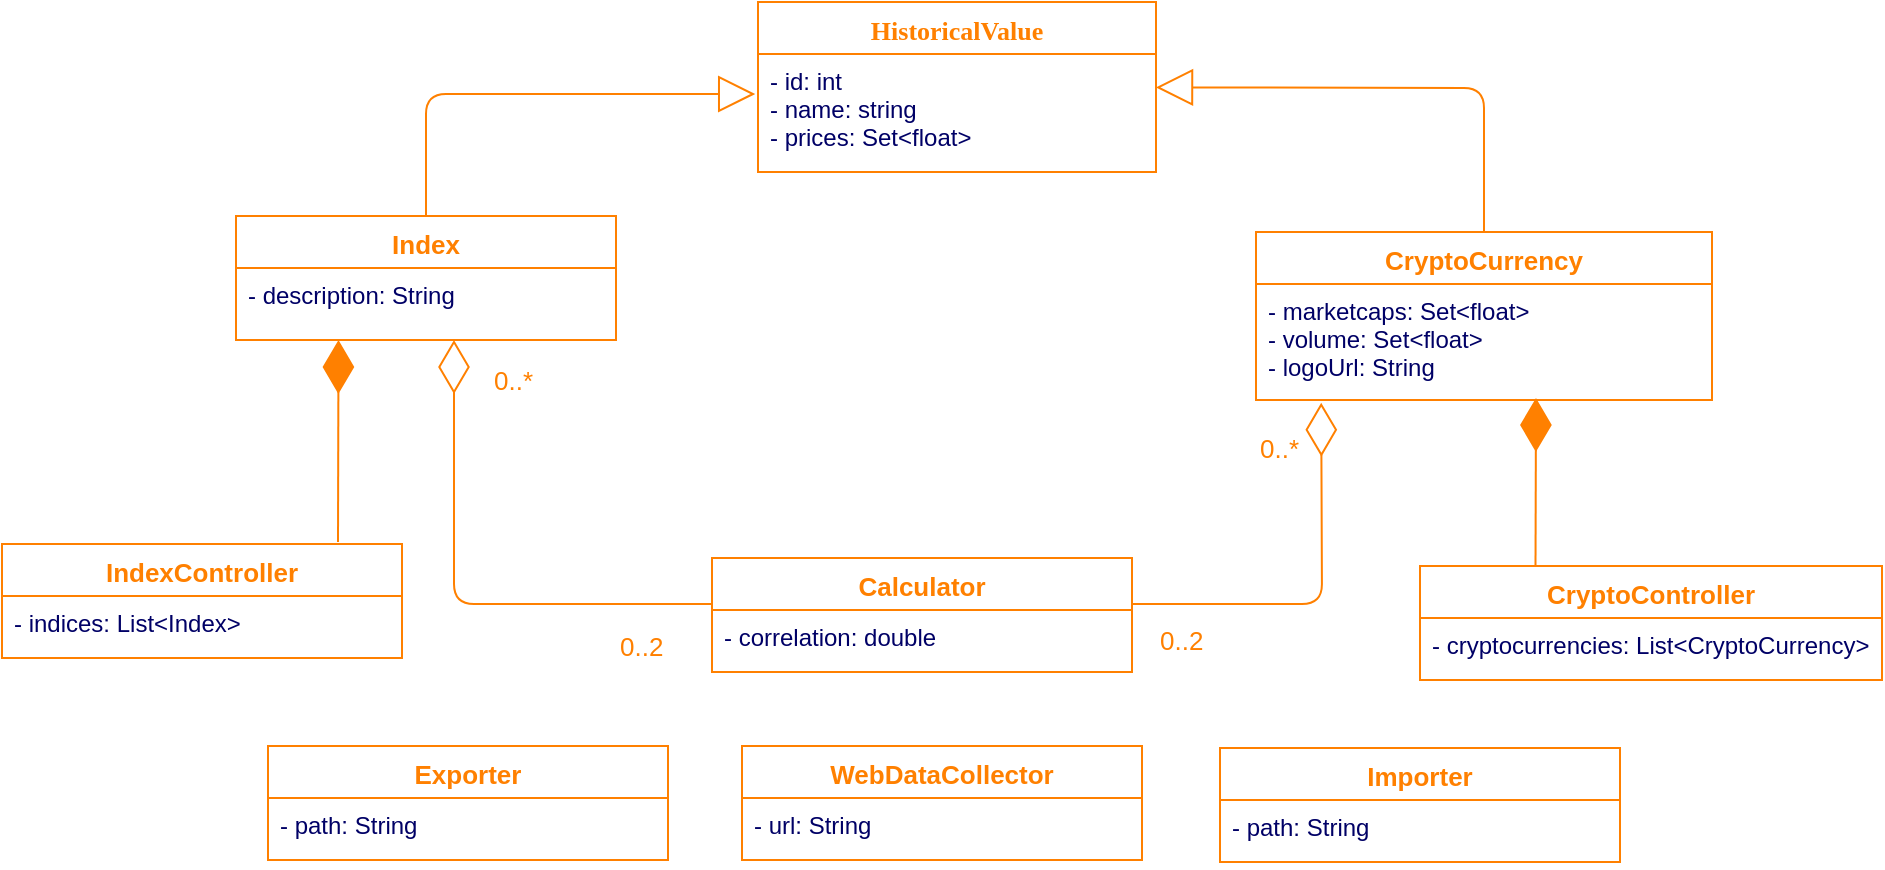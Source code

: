 <mxfile version="15.8.2"><diagram id="e50d5a8b-f89a-59a1-6115-5f8c8060d788" name="Page-1"><mxGraphModel dx="1221" dy="573" grid="0" gridSize="10" guides="1" tooltips="1" connect="1" arrows="1" fold="1" page="1" pageScale="1" pageWidth="1169" pageHeight="827" math="0" shadow="0"><root><mxCell id="0"/><mxCell id="1" parent="0"/><mxCell id="41fe28ffb9dbdb2c-1" value="Calculator" style="swimlane;fontStyle=1;align=center;verticalAlign=top;childLayout=stackLayout;horizontal=1;startSize=26;horizontalStack=0;resizeParent=1;resizeParentMax=0;resizeLast=0;collapsible=1;marginBottom=0;swimlaneFillColor=#ffffff;strokeColor=#FF8000;strokeWidth=1;fillColor=none;fontSize=13;fontColor=#FF8000;" parent="1" vertex="1"><mxGeometry x="398" y="319" width="210" height="57" as="geometry"><mxRectangle x="10" y="120" width="60" height="26" as="alternateBounds"/></mxGeometry></mxCell><mxCell id="6v_K55ufkizz2zR33iL5-13" value="- correlation: double" style="text;strokeColor=none;fillColor=none;align=left;verticalAlign=top;spacingLeft=4;spacingRight=4;overflow=hidden;rotatable=0;points=[[0,0.5],[1,0.5]];portConstraint=eastwest;fontColor=#000066;" vertex="1" parent="41fe28ffb9dbdb2c-1"><mxGeometry y="26" width="210" height="31" as="geometry"/></mxCell><mxCell id="41fe28ffb9dbdb2c-8" value="" style="endArrow=diamondThin;endFill=0;endSize=24;html=1;strokeColor=#FF8000;fontSize=13;fontColor=#000066;entryX=0.143;entryY=1.024;entryPerimeter=0;entryDx=0;entryDy=0;" parent="1" target="41fe28ffb9dbdb2c-27" edge="1"><mxGeometry width="160" relative="1" as="geometry"><mxPoint x="608" y="342" as="sourcePoint"/><mxPoint x="502.93" y="242" as="targetPoint"/><Array as="points"><mxPoint x="703" y="342"/></Array></mxGeometry></mxCell><mxCell id="41fe28ffb9dbdb2c-11" value="0..2" style="text;html=1;resizable=0;points=[];autosize=1;align=left;verticalAlign=top;spacingTop=-4;fontSize=13;fontColor=#FF8000;" parent="1" vertex="1"><mxGeometry x="620" y="350" width="32" height="16" as="geometry"/></mxCell><mxCell id="41fe28ffb9dbdb2c-22" value="Index" style="swimlane;fontStyle=1;align=center;verticalAlign=top;childLayout=stackLayout;horizontal=1;startSize=26;horizontalStack=0;resizeParent=1;resizeParentMax=0;resizeLast=0;collapsible=1;marginBottom=0;swimlaneFillColor=#ffffff;strokeColor=#FF8000;strokeWidth=1;fillColor=none;fontSize=13;fontColor=#FF8000;" parent="1" vertex="1"><mxGeometry x="160" y="148" width="190" height="62" as="geometry"/></mxCell><mxCell id="41fe28ffb9dbdb2c-23" value="- description: String" style="text;strokeColor=none;fillColor=none;align=left;verticalAlign=top;spacingLeft=4;spacingRight=4;overflow=hidden;rotatable=0;points=[[0,0.5],[1,0.5]];portConstraint=eastwest;fontColor=#000066;" parent="41fe28ffb9dbdb2c-22" vertex="1"><mxGeometry y="26" width="190" height="36" as="geometry"/></mxCell><mxCell id="41fe28ffb9dbdb2c-26" value="CryptoCurrency" style="swimlane;fontStyle=1;align=center;verticalAlign=top;childLayout=stackLayout;horizontal=1;startSize=26;horizontalStack=0;resizeParent=1;resizeParentMax=0;resizeLast=0;collapsible=1;marginBottom=0;swimlaneFillColor=#ffffff;strokeColor=#FF8000;strokeWidth=1;fillColor=none;fontSize=13;fontColor=#FF8000;" parent="1" vertex="1"><mxGeometry x="670" y="156" width="228" height="84" as="geometry"/></mxCell><mxCell id="41fe28ffb9dbdb2c-27" value="- marketcaps: Set&lt;float&gt;&#10;- volume: Set&lt;float&gt;&#10;- logoUrl: String" style="text;strokeColor=none;fillColor=none;align=left;verticalAlign=top;spacingLeft=4;spacingRight=4;overflow=hidden;rotatable=0;points=[[0,0.5],[1,0.5]];portConstraint=eastwest;fontColor=#000066;" parent="41fe28ffb9dbdb2c-26" vertex="1"><mxGeometry y="26" width="228" height="58" as="geometry"/></mxCell><mxCell id="41fe28ffb9dbdb2c-33" value="0..*" style="text;html=1;resizable=0;points=[];autosize=1;align=left;verticalAlign=top;spacingTop=-4;fontSize=13;fontColor=#FF8000;" parent="1" vertex="1"><mxGeometry x="670" y="254" width="29" height="16" as="geometry"/></mxCell><mxCell id="41fe28ffb9dbdb2c-37" value="" style="endArrow=block;endSize=16;endFill=0;html=1;strokeColor=#FF8000;fontSize=13;fontColor=#000066;exitX=0.5;exitY=0;entryX=-0.007;entryY=0.339;entryDx=0;entryDy=0;entryPerimeter=0;" parent="1" source="41fe28ffb9dbdb2c-22" target="2743ce97418336eb-2" edge="1"><mxGeometry width="160" relative="1" as="geometry"><mxPoint x="390" y="237" as="sourcePoint"/><mxPoint x="418" y="106" as="targetPoint"/><Array as="points"><mxPoint x="255" y="87"/></Array></mxGeometry></mxCell><mxCell id="41fe28ffb9dbdb2c-38" value="" style="endArrow=block;endSize=16;endFill=0;html=1;strokeColor=#FF8000;fontSize=13;fontColor=#000066;exitX=0.5;exitY=0;" parent="1" source="41fe28ffb9dbdb2c-26" target="2743ce97418336eb-1" edge="1"><mxGeometry width="160" relative="1" as="geometry"><mxPoint x="265" y="158" as="sourcePoint"/><mxPoint x="620" y="86" as="targetPoint"/><Array as="points"><mxPoint x="784" y="84"/></Array></mxGeometry></mxCell><mxCell id="2743ce97418336eb-1" value="HistoricalValue" style="swimlane;fontStyle=1;align=center;verticalAlign=top;childLayout=stackLayout;horizontal=1;startSize=26;horizontalStack=0;resizeParent=1;resizeParentMax=0;resizeLast=0;collapsible=1;marginBottom=0;swimlaneFillColor=#ffffff;strokeColor=#FF8000;fillColor=#ffffff;fontFamily=Tahoma;fontSize=13;fontColor=#FF8000;" parent="1" vertex="1"><mxGeometry x="421" y="41" width="199" height="85" as="geometry"/></mxCell><mxCell id="2743ce97418336eb-2" value="- id: int&#10;- name: string&#10;- prices: Set&lt;float&gt;&#10;&#10;&#10;" style="text;strokeColor=none;fillColor=none;align=left;verticalAlign=top;spacingLeft=4;spacingRight=4;overflow=hidden;rotatable=0;points=[[0,0.5],[1,0.5]];portConstraint=eastwest;fontColor=#000066;" parent="2743ce97418336eb-1" vertex="1"><mxGeometry y="26" width="199" height="59" as="geometry"/></mxCell><mxCell id="2743ce97418336eb-13" value="Exporter" style="swimlane;fontStyle=1;align=center;verticalAlign=top;childLayout=stackLayout;horizontal=1;startSize=26;horizontalStack=0;resizeParent=1;resizeParentMax=0;resizeLast=0;collapsible=1;marginBottom=0;swimlaneFillColor=#ffffff;strokeColor=#FF8000;strokeWidth=1;fillColor=none;fontSize=13;fontColor=#FF8000;" parent="1" vertex="1"><mxGeometry x="176" y="413" width="200" height="57" as="geometry"/></mxCell><mxCell id="6v_K55ufkizz2zR33iL5-16" value="- path: String" style="text;strokeColor=none;fillColor=none;align=left;verticalAlign=top;spacingLeft=4;spacingRight=4;overflow=hidden;rotatable=0;points=[[0,0.5],[1,0.5]];portConstraint=eastwest;fontColor=#000066;" vertex="1" parent="2743ce97418336eb-13"><mxGeometry y="26" width="200" height="31" as="geometry"/></mxCell><mxCell id="6v_K55ufkizz2zR33iL5-4" value="" style="endArrow=diamondThin;endFill=0;endSize=24;html=1;strokeColor=#FF8000;fontSize=13;fontColor=#000066;" edge="1" parent="1"><mxGeometry width="160" relative="1" as="geometry"><mxPoint x="398" y="342" as="sourcePoint"/><mxPoint x="269" y="210" as="targetPoint"/><Array as="points"><mxPoint x="269" y="342"/></Array></mxGeometry></mxCell><mxCell id="6v_K55ufkizz2zR33iL5-5" value="0..2" style="text;html=1;resizable=0;points=[];autosize=1;align=left;verticalAlign=top;spacingTop=-4;fontSize=13;fontColor=#FF8000;" vertex="1" parent="1"><mxGeometry x="350" y="353" width="32" height="16" as="geometry"/></mxCell><mxCell id="6v_K55ufkizz2zR33iL5-6" value="0..*" style="text;html=1;resizable=0;points=[];autosize=1;align=left;verticalAlign=top;spacingTop=-4;fontSize=13;fontColor=#FF8000;" vertex="1" parent="1"><mxGeometry x="287" y="220" width="29" height="16" as="geometry"/></mxCell><mxCell id="6v_K55ufkizz2zR33iL5-7" value="IndexController" style="swimlane;fontStyle=1;align=center;verticalAlign=top;childLayout=stackLayout;horizontal=1;startSize=26;horizontalStack=0;resizeParent=1;resizeParentMax=0;resizeLast=0;collapsible=1;marginBottom=0;swimlaneFillColor=#ffffff;strokeColor=#FF8000;strokeWidth=1;fillColor=none;fontSize=13;fontColor=#FF8000;" vertex="1" parent="1"><mxGeometry x="43" y="312" width="200" height="57" as="geometry"/></mxCell><mxCell id="6v_K55ufkizz2zR33iL5-8" value="- indices: List&lt;Index&gt;" style="text;strokeColor=none;fillColor=none;align=left;verticalAlign=top;spacingLeft=4;spacingRight=4;overflow=hidden;rotatable=0;points=[[0,0.5],[1,0.5]];portConstraint=eastwest;fontColor=#000066;" vertex="1" parent="6v_K55ufkizz2zR33iL5-7"><mxGeometry y="26" width="200" height="31" as="geometry"/></mxCell><mxCell id="6v_K55ufkizz2zR33iL5-9" value="CryptoController" style="swimlane;fontStyle=1;align=center;verticalAlign=top;childLayout=stackLayout;horizontal=1;startSize=26;horizontalStack=0;resizeParent=1;resizeParentMax=0;resizeLast=0;collapsible=1;marginBottom=0;swimlaneFillColor=#ffffff;strokeColor=#FF8000;strokeWidth=1;fillColor=none;fontSize=13;fontColor=#FF8000;" vertex="1" parent="1"><mxGeometry x="752" y="323" width="231" height="57" as="geometry"/></mxCell><mxCell id="6v_K55ufkizz2zR33iL5-10" value="- cryptocurrencies: List&lt;CryptoCurrency&gt;" style="text;strokeColor=none;fillColor=none;align=left;verticalAlign=top;spacingLeft=4;spacingRight=4;overflow=hidden;rotatable=0;points=[[0,0.5],[1,0.5]];portConstraint=eastwest;fontColor=#000066;" vertex="1" parent="6v_K55ufkizz2zR33iL5-9"><mxGeometry y="26" width="231" height="31" as="geometry"/></mxCell><mxCell id="6v_K55ufkizz2zR33iL5-11" value="" style="endArrow=diamondThin;endFill=1;endSize=24;html=1;strokeColor=#FF8000;fontSize=13;fontColor=#000066;exitX=0.25;exitY=0;exitDx=0;exitDy=0;" edge="1" parent="1" source="6v_K55ufkizz2zR33iL5-9"><mxGeometry width="160" relative="1" as="geometry"><mxPoint x="810" y="341" as="sourcePoint"/><mxPoint x="810" y="239" as="targetPoint"/><Array as="points"/></mxGeometry></mxCell><mxCell id="6v_K55ufkizz2zR33iL5-12" value="" style="endArrow=diamondThin;endFill=1;endSize=24;html=1;strokeColor=#FF8000;fontSize=13;fontColor=#000066;exitX=0.25;exitY=0;exitDx=0;exitDy=0;" edge="1" parent="1"><mxGeometry width="160" relative="1" as="geometry"><mxPoint x="211" y="311" as="sourcePoint"/><mxPoint x="211.25" y="210" as="targetPoint"/><Array as="points"/></mxGeometry></mxCell><mxCell id="6v_K55ufkizz2zR33iL5-14" value="WebDataCollector" style="swimlane;fontStyle=1;align=center;verticalAlign=top;childLayout=stackLayout;horizontal=1;startSize=26;horizontalStack=0;resizeParent=1;resizeParentMax=0;resizeLast=0;collapsible=1;marginBottom=0;swimlaneFillColor=#ffffff;strokeColor=#FF8000;strokeWidth=1;fillColor=none;fontSize=13;fontColor=#FF8000;" vertex="1" parent="1"><mxGeometry x="413" y="413" width="200" height="57" as="geometry"/></mxCell><mxCell id="6v_K55ufkizz2zR33iL5-15" value="- url: String" style="text;strokeColor=none;fillColor=none;align=left;verticalAlign=top;spacingLeft=4;spacingRight=4;overflow=hidden;rotatable=0;points=[[0,0.5],[1,0.5]];portConstraint=eastwest;fontColor=#000066;" vertex="1" parent="6v_K55ufkizz2zR33iL5-14"><mxGeometry y="26" width="200" height="31" as="geometry"/></mxCell><mxCell id="6v_K55ufkizz2zR33iL5-17" value="Importer" style="swimlane;fontStyle=1;align=center;verticalAlign=top;childLayout=stackLayout;horizontal=1;startSize=26;horizontalStack=0;resizeParent=1;resizeParentMax=0;resizeLast=0;collapsible=1;marginBottom=0;swimlaneFillColor=#ffffff;strokeColor=#FF8000;strokeWidth=1;fillColor=none;fontSize=13;fontColor=#FF8000;" vertex="1" parent="1"><mxGeometry x="652" y="414" width="200" height="57" as="geometry"/></mxCell><mxCell id="6v_K55ufkizz2zR33iL5-18" value="- path: String" style="text;strokeColor=none;fillColor=none;align=left;verticalAlign=top;spacingLeft=4;spacingRight=4;overflow=hidden;rotatable=0;points=[[0,0.5],[1,0.5]];portConstraint=eastwest;fontColor=#000066;" vertex="1" parent="6v_K55ufkizz2zR33iL5-17"><mxGeometry y="26" width="200" height="31" as="geometry"/></mxCell></root></mxGraphModel></diagram></mxfile>